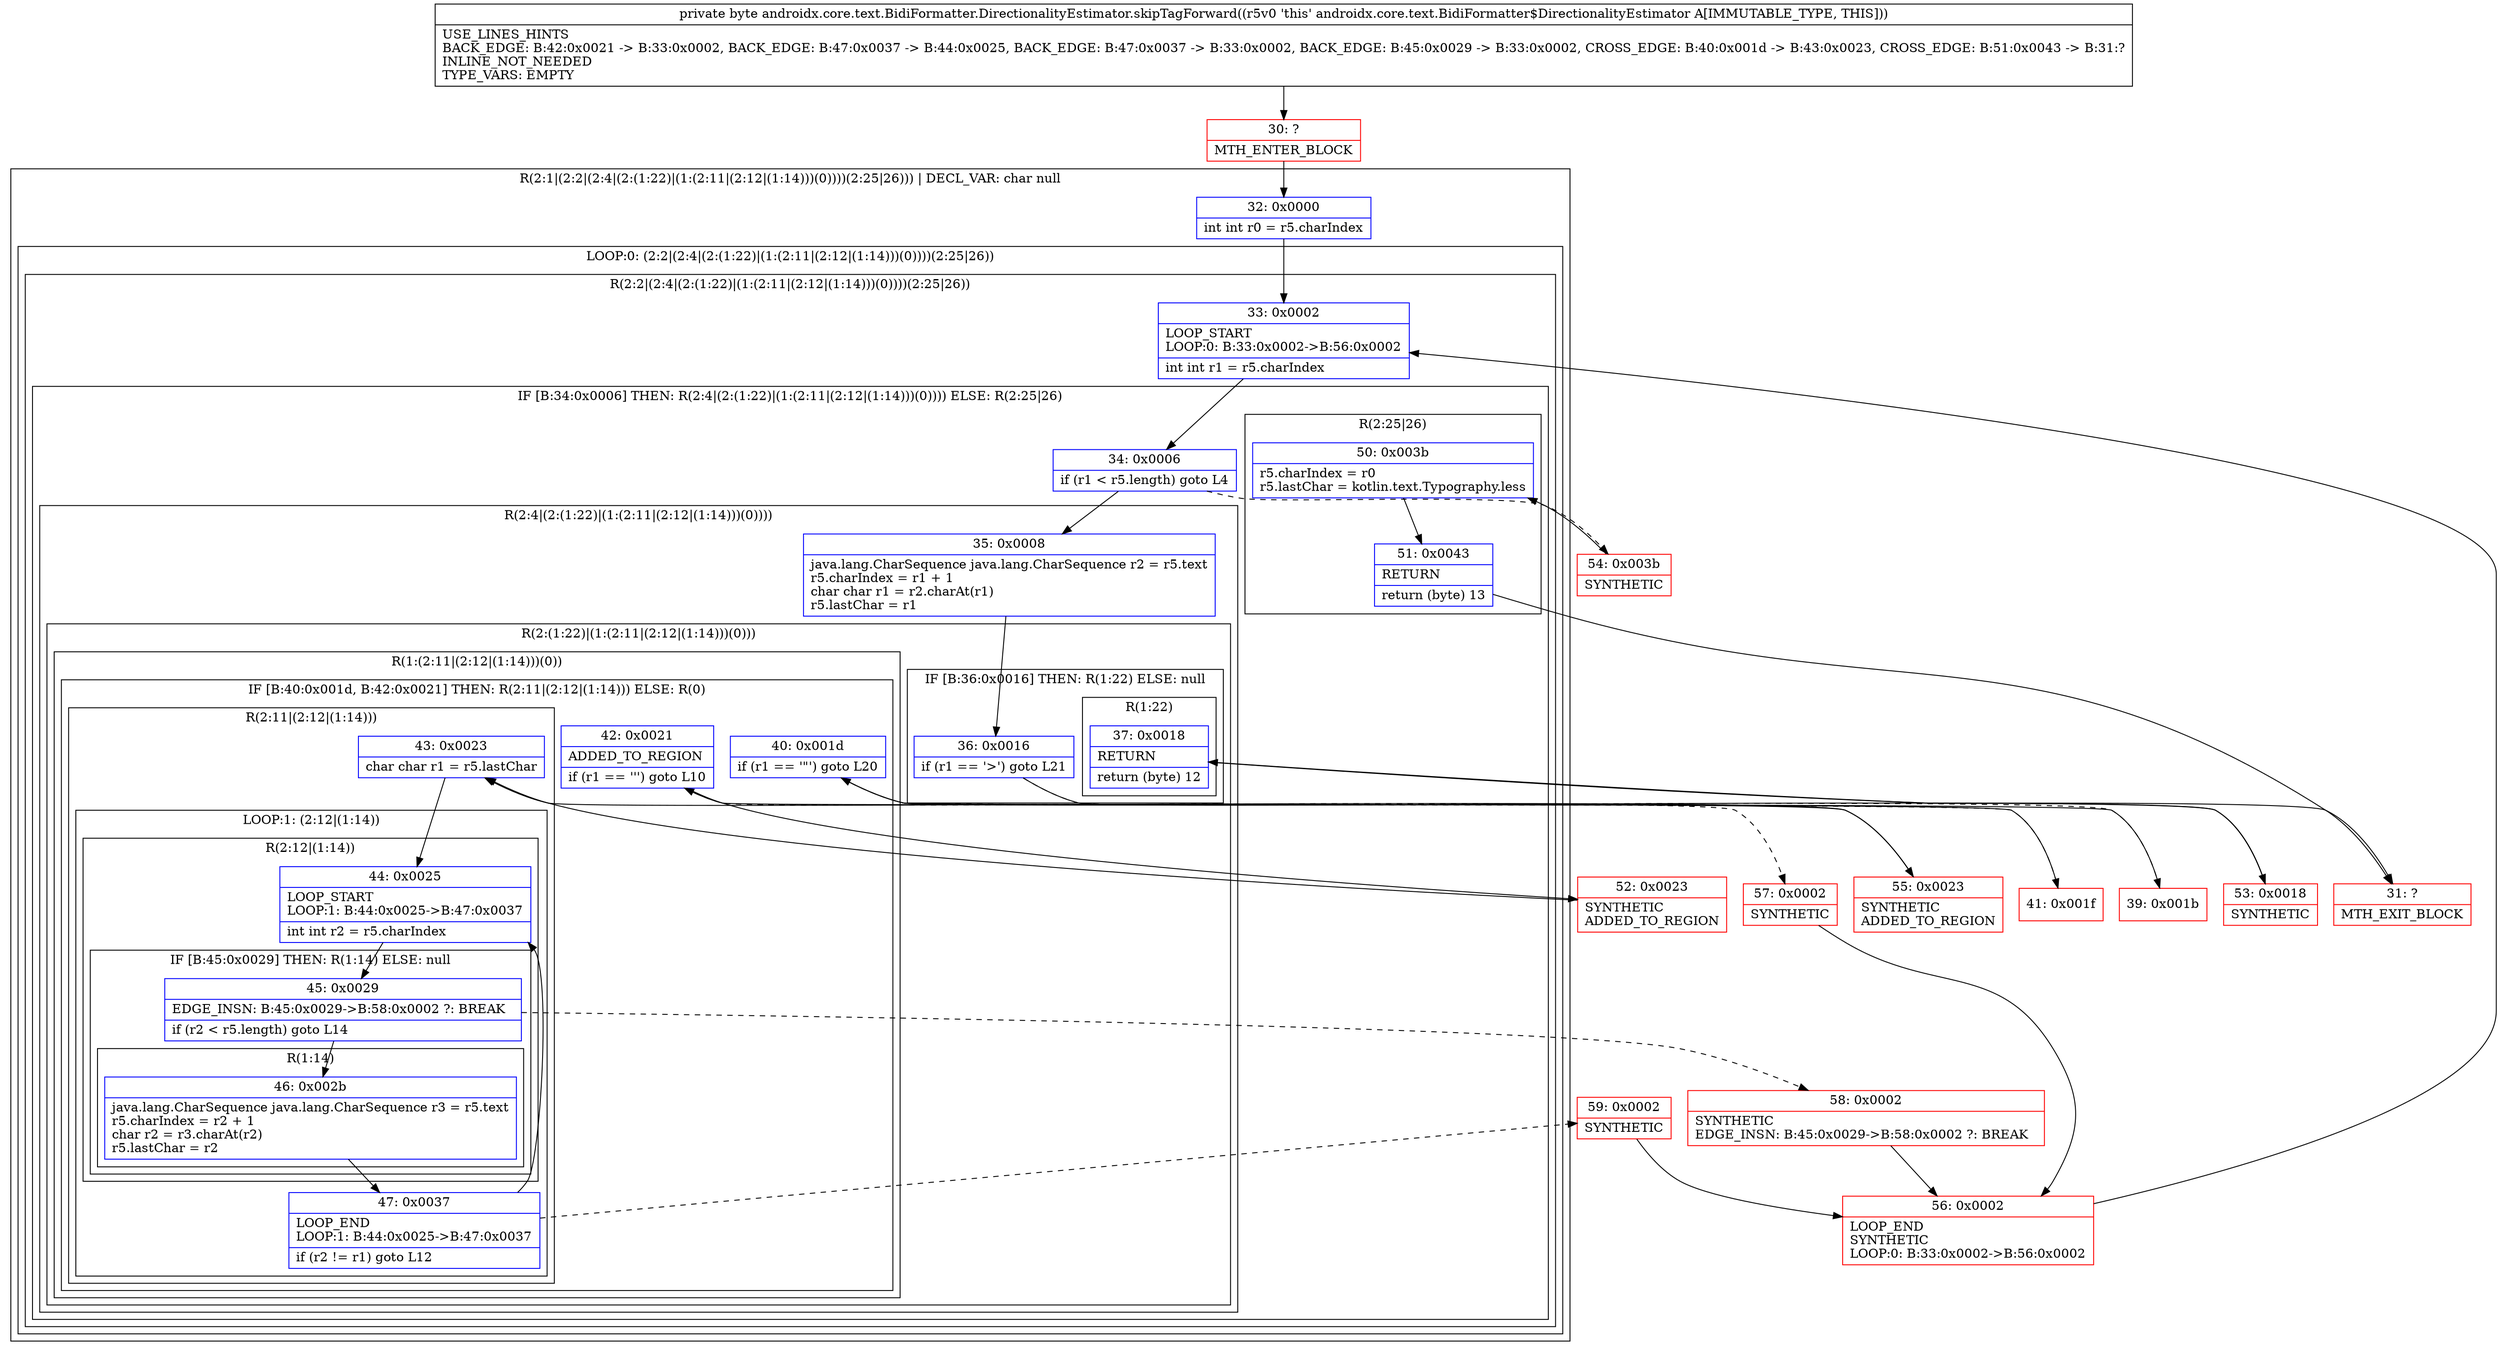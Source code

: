 digraph "CFG forandroidx.core.text.BidiFormatter.DirectionalityEstimator.skipTagForward()B" {
subgraph cluster_Region_1319760770 {
label = "R(2:1|(2:2|(2:4|(2:(1:22)|(1:(2:11|(2:12|(1:14)))(0))))(2:25|26))) | DECL_VAR: char null\l";
node [shape=record,color=blue];
Node_32 [shape=record,label="{32\:\ 0x0000|int int r0 = r5.charIndex\l}"];
subgraph cluster_LoopRegion_1201007194 {
label = "LOOP:0: (2:2|(2:4|(2:(1:22)|(1:(2:11|(2:12|(1:14)))(0))))(2:25|26))";
node [shape=record,color=blue];
subgraph cluster_Region_1903123915 {
label = "R(2:2|(2:4|(2:(1:22)|(1:(2:11|(2:12|(1:14)))(0))))(2:25|26))";
node [shape=record,color=blue];
Node_33 [shape=record,label="{33\:\ 0x0002|LOOP_START\lLOOP:0: B:33:0x0002\-\>B:56:0x0002\l|int int r1 = r5.charIndex\l}"];
subgraph cluster_IfRegion_2010727045 {
label = "IF [B:34:0x0006] THEN: R(2:4|(2:(1:22)|(1:(2:11|(2:12|(1:14)))(0)))) ELSE: R(2:25|26)";
node [shape=record,color=blue];
Node_34 [shape=record,label="{34\:\ 0x0006|if (r1 \< r5.length) goto L4\l}"];
subgraph cluster_Region_1995282975 {
label = "R(2:4|(2:(1:22)|(1:(2:11|(2:12|(1:14)))(0))))";
node [shape=record,color=blue];
Node_35 [shape=record,label="{35\:\ 0x0008|java.lang.CharSequence java.lang.CharSequence r2 = r5.text\lr5.charIndex = r1 + 1\lchar char r1 = r2.charAt(r1)\lr5.lastChar = r1\l}"];
subgraph cluster_Region_712044948 {
label = "R(2:(1:22)|(1:(2:11|(2:12|(1:14)))(0)))";
node [shape=record,color=blue];
subgraph cluster_IfRegion_1024320692 {
label = "IF [B:36:0x0016] THEN: R(1:22) ELSE: null";
node [shape=record,color=blue];
Node_36 [shape=record,label="{36\:\ 0x0016|if (r1 == '\>') goto L21\l}"];
subgraph cluster_Region_1119607787 {
label = "R(1:22)";
node [shape=record,color=blue];
Node_37 [shape=record,label="{37\:\ 0x0018|RETURN\l|return (byte) 12\l}"];
}
}
subgraph cluster_Region_697387632 {
label = "R(1:(2:11|(2:12|(1:14)))(0))";
node [shape=record,color=blue];
subgraph cluster_IfRegion_914843611 {
label = "IF [B:40:0x001d, B:42:0x0021] THEN: R(2:11|(2:12|(1:14))) ELSE: R(0)";
node [shape=record,color=blue];
Node_40 [shape=record,label="{40\:\ 0x001d|if (r1 == '\"') goto L20\l}"];
Node_42 [shape=record,label="{42\:\ 0x0021|ADDED_TO_REGION\l|if (r1 == ''') goto L10\l}"];
subgraph cluster_Region_200787684 {
label = "R(2:11|(2:12|(1:14)))";
node [shape=record,color=blue];
Node_43 [shape=record,label="{43\:\ 0x0023|char char r1 = r5.lastChar\l}"];
subgraph cluster_LoopRegion_298879207 {
label = "LOOP:1: (2:12|(1:14))";
node [shape=record,color=blue];
Node_47 [shape=record,label="{47\:\ 0x0037|LOOP_END\lLOOP:1: B:44:0x0025\-\>B:47:0x0037\l|if (r2 != r1) goto L12\l}"];
subgraph cluster_Region_1135277613 {
label = "R(2:12|(1:14))";
node [shape=record,color=blue];
Node_44 [shape=record,label="{44\:\ 0x0025|LOOP_START\lLOOP:1: B:44:0x0025\-\>B:47:0x0037\l|int int r2 = r5.charIndex\l}"];
subgraph cluster_IfRegion_1310648380 {
label = "IF [B:45:0x0029] THEN: R(1:14) ELSE: null";
node [shape=record,color=blue];
Node_45 [shape=record,label="{45\:\ 0x0029|EDGE_INSN: B:45:0x0029\-\>B:58:0x0002 ?: BREAK  \l|if (r2 \< r5.length) goto L14\l}"];
subgraph cluster_Region_2079053821 {
label = "R(1:14)";
node [shape=record,color=blue];
Node_46 [shape=record,label="{46\:\ 0x002b|java.lang.CharSequence java.lang.CharSequence r3 = r5.text\lr5.charIndex = r2 + 1\lchar r2 = r3.charAt(r2)\lr5.lastChar = r2\l}"];
}
}
}
}
}
subgraph cluster_Region_1094627874 {
label = "R(0)";
node [shape=record,color=blue];
}
}
}
}
}
subgraph cluster_Region_2117514157 {
label = "R(2:25|26)";
node [shape=record,color=blue];
Node_50 [shape=record,label="{50\:\ 0x003b|r5.charIndex = r0\lr5.lastChar = kotlin.text.Typography.less\l}"];
Node_51 [shape=record,label="{51\:\ 0x0043|RETURN\l|return (byte) 13\l}"];
}
}
}
}
}
Node_30 [shape=record,color=red,label="{30\:\ ?|MTH_ENTER_BLOCK\l}"];
Node_39 [shape=record,color=red,label="{39\:\ 0x001b}"];
Node_41 [shape=record,color=red,label="{41\:\ 0x001f}"];
Node_52 [shape=record,color=red,label="{52\:\ 0x0023|SYNTHETIC\lADDED_TO_REGION\l}"];
Node_59 [shape=record,color=red,label="{59\:\ 0x0002|SYNTHETIC\l}"];
Node_56 [shape=record,color=red,label="{56\:\ 0x0002|LOOP_END\lSYNTHETIC\lLOOP:0: B:33:0x0002\-\>B:56:0x0002\l}"];
Node_58 [shape=record,color=red,label="{58\:\ 0x0002|SYNTHETIC\lEDGE_INSN: B:45:0x0029\-\>B:58:0x0002 ?: BREAK  \l}"];
Node_57 [shape=record,color=red,label="{57\:\ 0x0002|SYNTHETIC\l}"];
Node_55 [shape=record,color=red,label="{55\:\ 0x0023|SYNTHETIC\lADDED_TO_REGION\l}"];
Node_53 [shape=record,color=red,label="{53\:\ 0x0018|SYNTHETIC\l}"];
Node_31 [shape=record,color=red,label="{31\:\ ?|MTH_EXIT_BLOCK\l}"];
Node_54 [shape=record,color=red,label="{54\:\ 0x003b|SYNTHETIC\l}"];
MethodNode[shape=record,label="{private byte androidx.core.text.BidiFormatter.DirectionalityEstimator.skipTagForward((r5v0 'this' androidx.core.text.BidiFormatter$DirectionalityEstimator A[IMMUTABLE_TYPE, THIS]))  | USE_LINES_HINTS\lBACK_EDGE: B:42:0x0021 \-\> B:33:0x0002, BACK_EDGE: B:47:0x0037 \-\> B:44:0x0025, BACK_EDGE: B:47:0x0037 \-\> B:33:0x0002, BACK_EDGE: B:45:0x0029 \-\> B:33:0x0002, CROSS_EDGE: B:40:0x001d \-\> B:43:0x0023, CROSS_EDGE: B:51:0x0043 \-\> B:31:?\lINLINE_NOT_NEEDED\lTYPE_VARS: EMPTY\l}"];
MethodNode -> Node_30;Node_32 -> Node_33;
Node_33 -> Node_34;
Node_34 -> Node_35;
Node_34 -> Node_54[style=dashed];
Node_35 -> Node_36;
Node_36 -> Node_39[style=dashed];
Node_36 -> Node_53;
Node_37 -> Node_31;
Node_40 -> Node_41[style=dashed];
Node_40 -> Node_55;
Node_42 -> Node_52;
Node_42 -> Node_57[style=dashed];
Node_43 -> Node_44;
Node_47 -> Node_44;
Node_47 -> Node_59[style=dashed];
Node_44 -> Node_45;
Node_45 -> Node_46;
Node_45 -> Node_58[style=dashed];
Node_46 -> Node_47;
Node_50 -> Node_51;
Node_51 -> Node_31;
Node_30 -> Node_32;
Node_39 -> Node_40;
Node_41 -> Node_42;
Node_52 -> Node_43;
Node_59 -> Node_56;
Node_56 -> Node_33;
Node_58 -> Node_56;
Node_57 -> Node_56;
Node_55 -> Node_43;
Node_53 -> Node_37;
Node_54 -> Node_50;
}

